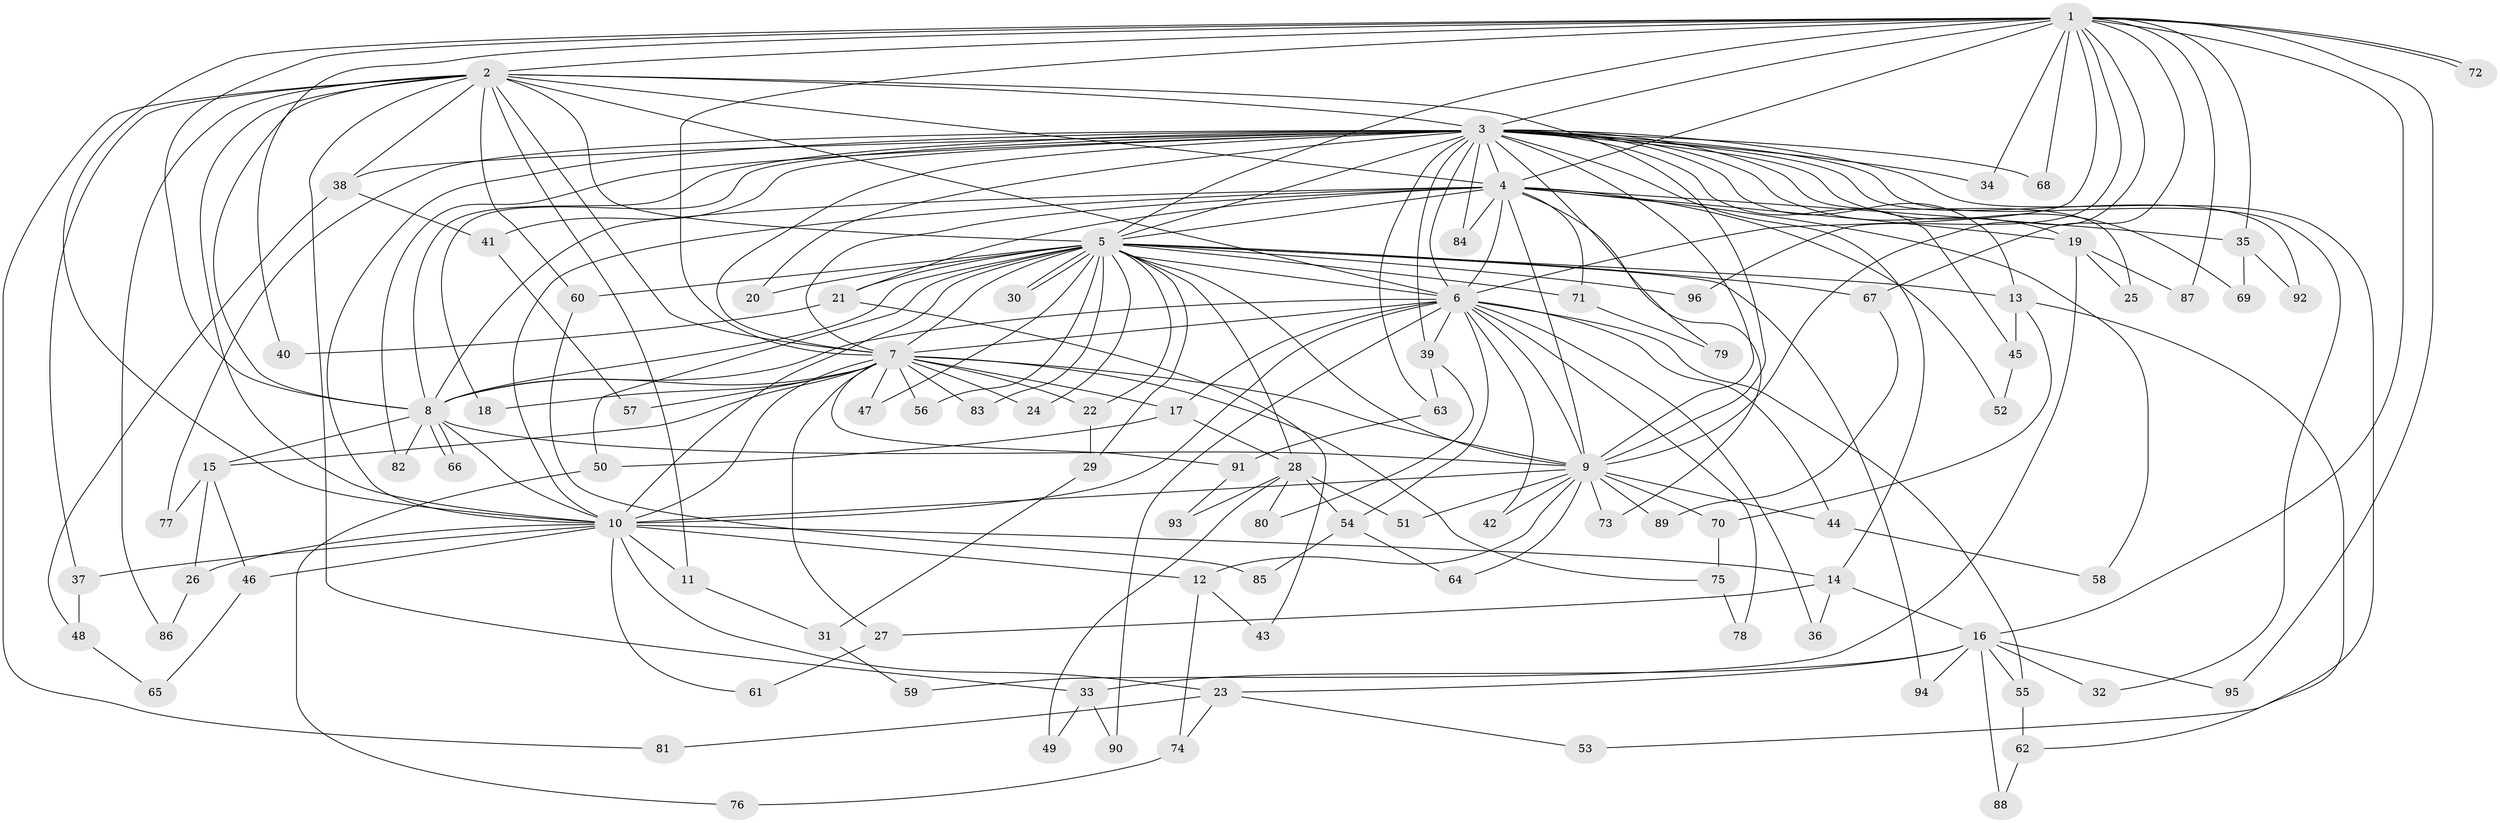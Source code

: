 // Generated by graph-tools (version 1.1) at 2025/10/02/27/25 16:10:59]
// undirected, 96 vertices, 217 edges
graph export_dot {
graph [start="1"]
  node [color=gray90,style=filled];
  1;
  2;
  3;
  4;
  5;
  6;
  7;
  8;
  9;
  10;
  11;
  12;
  13;
  14;
  15;
  16;
  17;
  18;
  19;
  20;
  21;
  22;
  23;
  24;
  25;
  26;
  27;
  28;
  29;
  30;
  31;
  32;
  33;
  34;
  35;
  36;
  37;
  38;
  39;
  40;
  41;
  42;
  43;
  44;
  45;
  46;
  47;
  48;
  49;
  50;
  51;
  52;
  53;
  54;
  55;
  56;
  57;
  58;
  59;
  60;
  61;
  62;
  63;
  64;
  65;
  66;
  67;
  68;
  69;
  70;
  71;
  72;
  73;
  74;
  75;
  76;
  77;
  78;
  79;
  80;
  81;
  82;
  83;
  84;
  85;
  86;
  87;
  88;
  89;
  90;
  91;
  92;
  93;
  94;
  95;
  96;
  1 -- 2;
  1 -- 3;
  1 -- 4;
  1 -- 5;
  1 -- 6;
  1 -- 7;
  1 -- 8;
  1 -- 9;
  1 -- 10;
  1 -- 16;
  1 -- 34;
  1 -- 35;
  1 -- 40;
  1 -- 67;
  1 -- 68;
  1 -- 72;
  1 -- 72;
  1 -- 87;
  1 -- 95;
  1 -- 96;
  2 -- 3;
  2 -- 4;
  2 -- 5;
  2 -- 6;
  2 -- 7;
  2 -- 8;
  2 -- 9;
  2 -- 10;
  2 -- 11;
  2 -- 33;
  2 -- 37;
  2 -- 38;
  2 -- 60;
  2 -- 81;
  2 -- 86;
  3 -- 4;
  3 -- 5;
  3 -- 6;
  3 -- 7;
  3 -- 8;
  3 -- 9;
  3 -- 10;
  3 -- 13;
  3 -- 14;
  3 -- 18;
  3 -- 19;
  3 -- 20;
  3 -- 25;
  3 -- 32;
  3 -- 34;
  3 -- 38;
  3 -- 39;
  3 -- 41;
  3 -- 45;
  3 -- 53;
  3 -- 63;
  3 -- 68;
  3 -- 69;
  3 -- 77;
  3 -- 79;
  3 -- 82;
  3 -- 84;
  3 -- 92;
  4 -- 5;
  4 -- 6;
  4 -- 7;
  4 -- 8;
  4 -- 9;
  4 -- 10;
  4 -- 19;
  4 -- 21;
  4 -- 35;
  4 -- 52;
  4 -- 58;
  4 -- 71;
  4 -- 73;
  4 -- 84;
  5 -- 6;
  5 -- 7;
  5 -- 8;
  5 -- 9;
  5 -- 10;
  5 -- 13;
  5 -- 20;
  5 -- 21;
  5 -- 22;
  5 -- 24;
  5 -- 28;
  5 -- 29;
  5 -- 30;
  5 -- 30;
  5 -- 47;
  5 -- 50;
  5 -- 56;
  5 -- 60;
  5 -- 67;
  5 -- 71;
  5 -- 83;
  5 -- 94;
  5 -- 96;
  6 -- 7;
  6 -- 8;
  6 -- 9;
  6 -- 10;
  6 -- 17;
  6 -- 36;
  6 -- 39;
  6 -- 42;
  6 -- 44;
  6 -- 54;
  6 -- 55;
  6 -- 78;
  6 -- 90;
  7 -- 8;
  7 -- 9;
  7 -- 10;
  7 -- 15;
  7 -- 17;
  7 -- 18;
  7 -- 22;
  7 -- 24;
  7 -- 27;
  7 -- 47;
  7 -- 56;
  7 -- 57;
  7 -- 75;
  7 -- 83;
  7 -- 91;
  8 -- 9;
  8 -- 10;
  8 -- 15;
  8 -- 66;
  8 -- 66;
  8 -- 82;
  9 -- 10;
  9 -- 12;
  9 -- 42;
  9 -- 44;
  9 -- 51;
  9 -- 64;
  9 -- 70;
  9 -- 73;
  9 -- 89;
  10 -- 11;
  10 -- 12;
  10 -- 14;
  10 -- 23;
  10 -- 26;
  10 -- 37;
  10 -- 46;
  10 -- 61;
  11 -- 31;
  12 -- 43;
  12 -- 74;
  13 -- 45;
  13 -- 62;
  13 -- 70;
  14 -- 16;
  14 -- 27;
  14 -- 36;
  15 -- 26;
  15 -- 46;
  15 -- 77;
  16 -- 23;
  16 -- 32;
  16 -- 33;
  16 -- 55;
  16 -- 88;
  16 -- 94;
  16 -- 95;
  17 -- 28;
  17 -- 50;
  19 -- 25;
  19 -- 59;
  19 -- 87;
  21 -- 40;
  21 -- 43;
  22 -- 29;
  23 -- 53;
  23 -- 74;
  23 -- 81;
  26 -- 86;
  27 -- 61;
  28 -- 49;
  28 -- 51;
  28 -- 54;
  28 -- 80;
  28 -- 93;
  29 -- 31;
  31 -- 59;
  33 -- 49;
  33 -- 90;
  35 -- 69;
  35 -- 92;
  37 -- 48;
  38 -- 41;
  38 -- 48;
  39 -- 63;
  39 -- 80;
  41 -- 57;
  44 -- 58;
  45 -- 52;
  46 -- 65;
  48 -- 65;
  50 -- 76;
  54 -- 64;
  54 -- 85;
  55 -- 62;
  60 -- 85;
  62 -- 88;
  63 -- 91;
  67 -- 89;
  70 -- 75;
  71 -- 79;
  74 -- 76;
  75 -- 78;
  91 -- 93;
}
